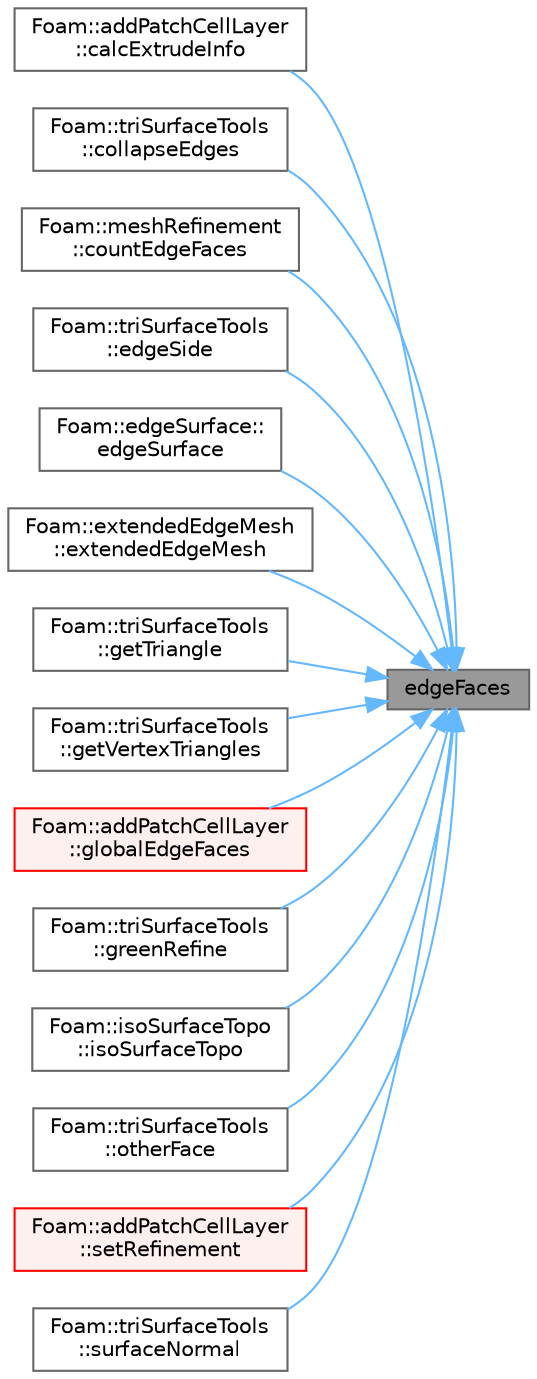 digraph "edgeFaces"
{
 // LATEX_PDF_SIZE
  bgcolor="transparent";
  edge [fontname=Helvetica,fontsize=10,labelfontname=Helvetica,labelfontsize=10];
  node [fontname=Helvetica,fontsize=10,shape=box,height=0.2,width=0.4];
  rankdir="RL";
  Node1 [id="Node000001",label="edgeFaces",height=0.2,width=0.4,color="gray40", fillcolor="grey60", style="filled", fontcolor="black",tooltip=" "];
  Node1 -> Node2 [id="edge1_Node000001_Node000002",dir="back",color="steelblue1",style="solid",tooltip=" "];
  Node2 [id="Node000002",label="Foam::addPatchCellLayer\l::calcExtrudeInfo",height=0.2,width=0.4,color="grey40", fillcolor="white", style="filled",URL="$classFoam_1_1addPatchCellLayer.html#a867b4b4d9eeb5d68fab13b864edeb60e",tooltip=" "];
  Node1 -> Node3 [id="edge2_Node000001_Node000003",dir="back",color="steelblue1",style="solid",tooltip=" "];
  Node3 [id="Node000003",label="Foam::triSurfaceTools\l::collapseEdges",height=0.2,width=0.4,color="grey40", fillcolor="white", style="filled",URL="$classFoam_1_1triSurfaceTools.html#a5d5f37658655f0d947ff457a0d8f061c",tooltip=" "];
  Node1 -> Node4 [id="edge3_Node000001_Node000004",dir="back",color="steelblue1",style="solid",tooltip=" "];
  Node4 [id="Node000004",label="Foam::meshRefinement\l::countEdgeFaces",height=0.2,width=0.4,color="grey40", fillcolor="white", style="filled",URL="$classFoam_1_1meshRefinement.html#a9d924139d516067bb72146787e09e26c",tooltip=" "];
  Node1 -> Node5 [id="edge4_Node000001_Node000005",dir="back",color="steelblue1",style="solid",tooltip=" "];
  Node5 [id="Node000005",label="Foam::triSurfaceTools\l::edgeSide",height=0.2,width=0.4,color="grey40", fillcolor="white", style="filled",URL="$classFoam_1_1triSurfaceTools.html#adca72845b60fd86c4bae9917d9eb8350",tooltip=" "];
  Node1 -> Node6 [id="edge5_Node000001_Node000006",dir="back",color="steelblue1",style="solid",tooltip=" "];
  Node6 [id="Node000006",label="Foam::edgeSurface::\ledgeSurface",height=0.2,width=0.4,color="grey40", fillcolor="white", style="filled",URL="$classFoam_1_1edgeSurface.html#abe6268d682c2dab294acf2175f47ca38",tooltip=" "];
  Node1 -> Node7 [id="edge6_Node000001_Node000007",dir="back",color="steelblue1",style="solid",tooltip=" "];
  Node7 [id="Node000007",label="Foam::extendedEdgeMesh\l::extendedEdgeMesh",height=0.2,width=0.4,color="grey40", fillcolor="white", style="filled",URL="$classFoam_1_1extendedEdgeMesh.html#afd2b47811ea5fb93fabb4e9a00a8985e",tooltip=" "];
  Node1 -> Node8 [id="edge7_Node000001_Node000008",dir="back",color="steelblue1",style="solid",tooltip=" "];
  Node8 [id="Node000008",label="Foam::triSurfaceTools\l::getTriangle",height=0.2,width=0.4,color="grey40", fillcolor="white", style="filled",URL="$classFoam_1_1triSurfaceTools.html#a4043fb05cae840c83b82a5f2fecd88e2",tooltip=" "];
  Node1 -> Node9 [id="edge8_Node000001_Node000009",dir="back",color="steelblue1",style="solid",tooltip=" "];
  Node9 [id="Node000009",label="Foam::triSurfaceTools\l::getVertexTriangles",height=0.2,width=0.4,color="grey40", fillcolor="white", style="filled",URL="$classFoam_1_1triSurfaceTools.html#aa242e3ca747b5d12e431a87f581aebb7",tooltip=" "];
  Node1 -> Node10 [id="edge9_Node000001_Node000010",dir="back",color="steelblue1",style="solid",tooltip=" "];
  Node10 [id="Node000010",label="Foam::addPatchCellLayer\l::globalEdgeFaces",height=0.2,width=0.4,color="red", fillcolor="#FFF0F0", style="filled",URL="$classFoam_1_1addPatchCellLayer.html#aeea8524ff2d092f53488dd1cb593c58e",tooltip=" "];
  Node1 -> Node14 [id="edge10_Node000001_Node000014",dir="back",color="steelblue1",style="solid",tooltip=" "];
  Node14 [id="Node000014",label="Foam::triSurfaceTools\l::greenRefine",height=0.2,width=0.4,color="grey40", fillcolor="white", style="filled",URL="$classFoam_1_1triSurfaceTools.html#abfb8b3103f67e2652cfb672525ec5d43",tooltip=" "];
  Node1 -> Node15 [id="edge11_Node000001_Node000015",dir="back",color="steelblue1",style="solid",tooltip=" "];
  Node15 [id="Node000015",label="Foam::isoSurfaceTopo\l::isoSurfaceTopo",height=0.2,width=0.4,color="grey40", fillcolor="white", style="filled",URL="$classFoam_1_1isoSurfaceTopo.html#a9ed99df8160042c45cda78499502c31f",tooltip=" "];
  Node1 -> Node16 [id="edge12_Node000001_Node000016",dir="back",color="steelblue1",style="solid",tooltip=" "];
  Node16 [id="Node000016",label="Foam::triSurfaceTools\l::otherFace",height=0.2,width=0.4,color="grey40", fillcolor="white", style="filled",URL="$classFoam_1_1triSurfaceTools.html#a9f1ef6244db66578845faaba72201533",tooltip=" "];
  Node1 -> Node17 [id="edge13_Node000001_Node000017",dir="back",color="steelblue1",style="solid",tooltip=" "];
  Node17 [id="Node000017",label="Foam::addPatchCellLayer\l::setRefinement",height=0.2,width=0.4,color="red", fillcolor="#FFF0F0", style="filled",URL="$classFoam_1_1addPatchCellLayer.html#a2c19ac1e0552b46875bfff3c02bfd222",tooltip=" "];
  Node1 -> Node18 [id="edge14_Node000001_Node000018",dir="back",color="steelblue1",style="solid",tooltip=" "];
  Node18 [id="Node000018",label="Foam::triSurfaceTools\l::surfaceNormal",height=0.2,width=0.4,color="grey40", fillcolor="white", style="filled",URL="$classFoam_1_1triSurfaceTools.html#a8eee26c9d18f7a7ae2c5654f82c339d8",tooltip=" "];
}
